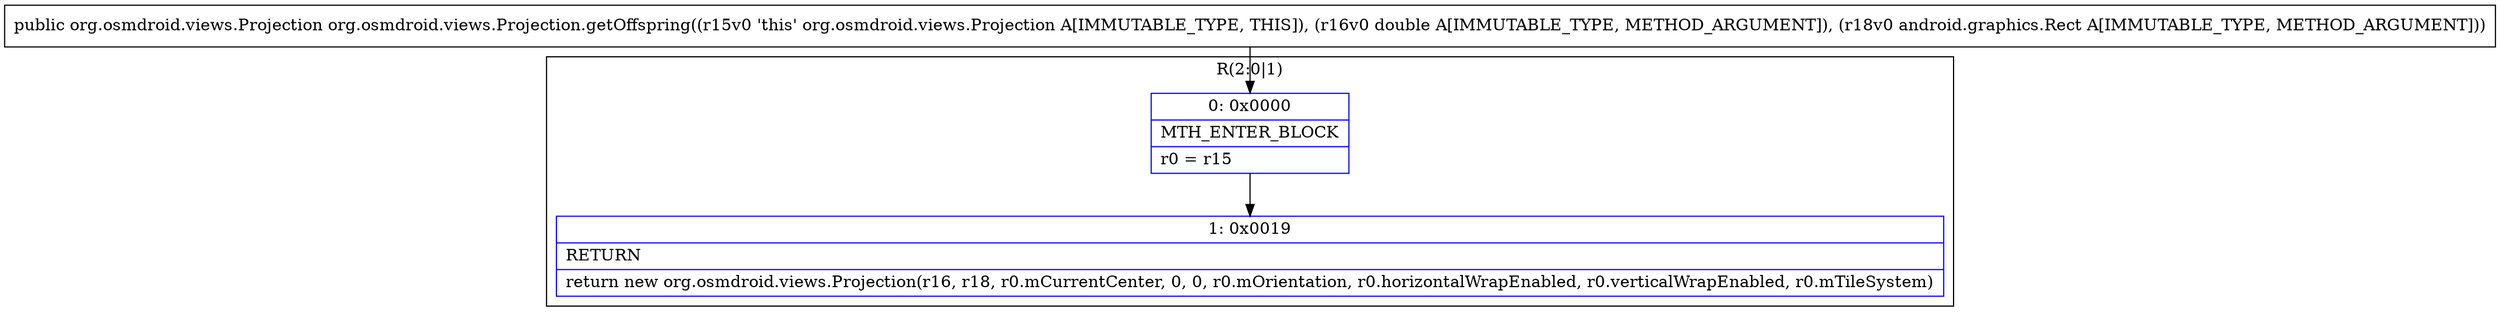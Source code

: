 digraph "CFG fororg.osmdroid.views.Projection.getOffspring(DLandroid\/graphics\/Rect;)Lorg\/osmdroid\/views\/Projection;" {
subgraph cluster_Region_921453078 {
label = "R(2:0|1)";
node [shape=record,color=blue];
Node_0 [shape=record,label="{0\:\ 0x0000|MTH_ENTER_BLOCK\l|r0 = r15\l}"];
Node_1 [shape=record,label="{1\:\ 0x0019|RETURN\l|return new org.osmdroid.views.Projection(r16, r18, r0.mCurrentCenter, 0, 0, r0.mOrientation, r0.horizontalWrapEnabled, r0.verticalWrapEnabled, r0.mTileSystem)\l}"];
}
MethodNode[shape=record,label="{public org.osmdroid.views.Projection org.osmdroid.views.Projection.getOffspring((r15v0 'this' org.osmdroid.views.Projection A[IMMUTABLE_TYPE, THIS]), (r16v0 double A[IMMUTABLE_TYPE, METHOD_ARGUMENT]), (r18v0 android.graphics.Rect A[IMMUTABLE_TYPE, METHOD_ARGUMENT])) }"];
MethodNode -> Node_0;
Node_0 -> Node_1;
}

